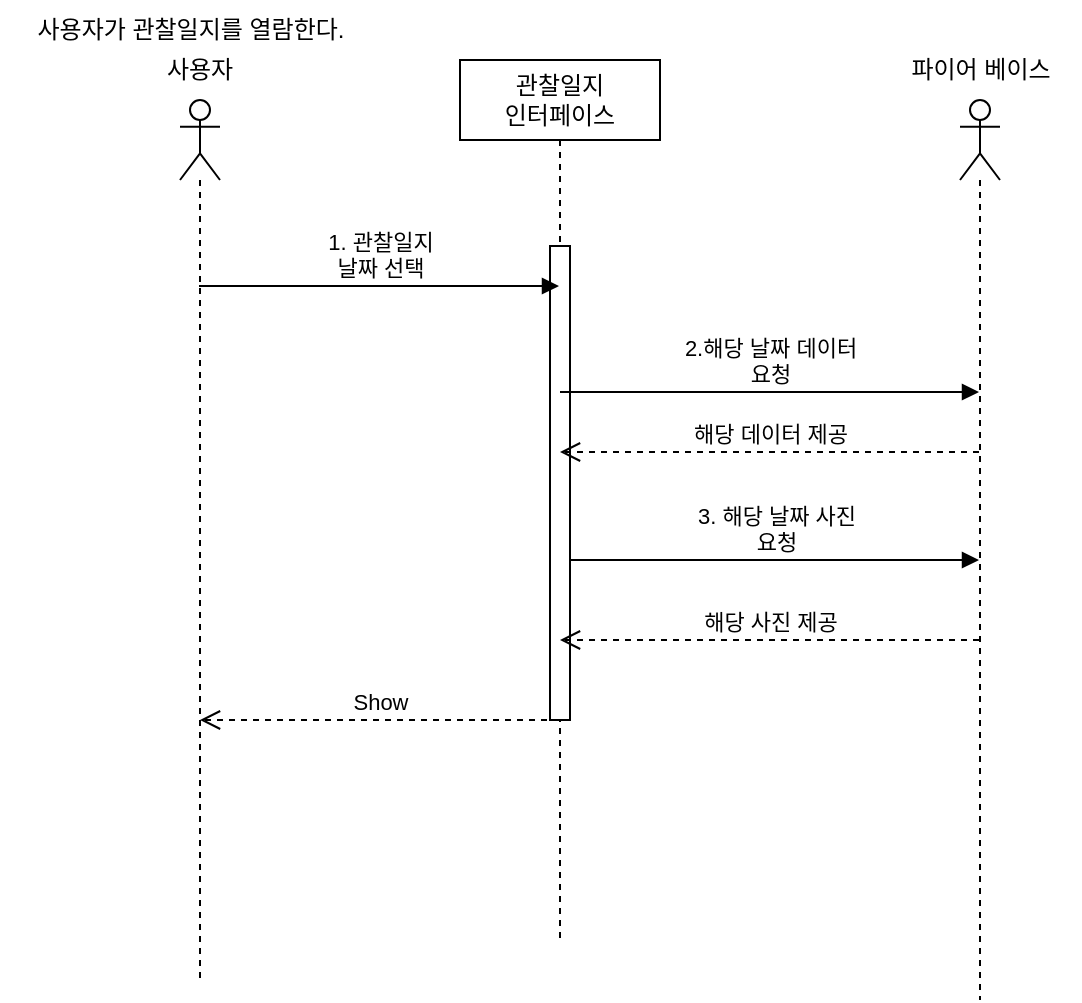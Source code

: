<mxfile version="20.5.3" type="github">
  <diagram id="ibOZRkEERhT8VrmGGIWO" name="페이지-1">
    <mxGraphModel dx="1038" dy="571" grid="1" gridSize="10" guides="1" tooltips="1" connect="1" arrows="1" fold="1" page="1" pageScale="1" pageWidth="827" pageHeight="1169" math="0" shadow="0">
      <root>
        <mxCell id="0" />
        <mxCell id="1" parent="0" />
        <mxCell id="LfJQejW4wEZQG6NsD9H3-4" value="관찰일지&lt;br&gt;인터페이스" style="shape=umlLifeline;perimeter=lifelinePerimeter;whiteSpace=wrap;html=1;container=1;collapsible=0;recursiveResize=0;outlineConnect=0;" parent="1" vertex="1">
          <mxGeometry x="230" y="30" width="100" height="440" as="geometry" />
        </mxCell>
        <mxCell id="peh3bpObvGaAzJVg23kE-16" value="" style="html=1;points=[];perimeter=orthogonalPerimeter;" parent="LfJQejW4wEZQG6NsD9H3-4" vertex="1">
          <mxGeometry x="45" y="93" width="10" height="237" as="geometry" />
        </mxCell>
        <mxCell id="LfJQejW4wEZQG6NsD9H3-5" value="1. 관찰일지&lt;br&gt;날짜 선택" style="html=1;verticalAlign=bottom;endArrow=block;rounded=0;" parent="1" target="LfJQejW4wEZQG6NsD9H3-4" edge="1">
          <mxGeometry width="80" relative="1" as="geometry">
            <mxPoint x="99.5" y="143" as="sourcePoint" />
            <mxPoint x="223.5" y="143" as="targetPoint" />
            <Array as="points" />
          </mxGeometry>
        </mxCell>
        <mxCell id="LfJQejW4wEZQG6NsD9H3-7" value="해당 데이터 제공" style="html=1;verticalAlign=bottom;endArrow=open;dashed=1;endSize=8;rounded=0;" parent="1" edge="1" target="LfJQejW4wEZQG6NsD9H3-4">
          <mxGeometry relative="1" as="geometry">
            <mxPoint x="489.5" y="226" as="sourcePoint" />
            <mxPoint x="230" y="226" as="targetPoint" />
            <Array as="points" />
          </mxGeometry>
        </mxCell>
        <mxCell id="LfJQejW4wEZQG6NsD9H3-6" value="2.해당 날짜 데이터&lt;br&gt;요청" style="html=1;verticalAlign=bottom;endArrow=block;rounded=0;" parent="1" edge="1" source="LfJQejW4wEZQG6NsD9H3-4">
          <mxGeometry width="80" relative="1" as="geometry">
            <mxPoint x="229" y="196" as="sourcePoint" />
            <mxPoint x="489.5" y="196" as="targetPoint" />
            <Array as="points" />
          </mxGeometry>
        </mxCell>
        <mxCell id="peh3bpObvGaAzJVg23kE-15" value="Show" style="html=1;verticalAlign=bottom;endArrow=open;dashed=1;endSize=8;rounded=0;" parent="1" edge="1" target="994aDq8Yq_QeE993UNUj-1" source="LfJQejW4wEZQG6NsD9H3-4">
          <mxGeometry relative="1" as="geometry">
            <mxPoint x="226" y="324" as="sourcePoint" />
            <mxPoint x="100" y="324" as="targetPoint" />
            <Array as="points">
              <mxPoint x="180" y="360" />
            </Array>
          </mxGeometry>
        </mxCell>
        <mxCell id="peh3bpObvGaAzJVg23kE-17" value="사용자가 관찰일지를 열람한다." style="text;html=1;align=center;verticalAlign=middle;resizable=0;points=[];autosize=1;strokeColor=none;fillColor=none;" parent="1" vertex="1">
          <mxGeometry width="190" height="30" as="geometry" />
        </mxCell>
        <mxCell id="d3AjCsMdX__2Pnssnm50-1" value="3. 해당 날짜 사진&lt;br&gt;요청" style="html=1;verticalAlign=bottom;endArrow=block;rounded=0;" parent="1" source="peh3bpObvGaAzJVg23kE-16" target="994aDq8Yq_QeE993UNUj-14" edge="1">
          <mxGeometry width="80" relative="1" as="geometry">
            <mxPoint x="223.5" y="263" as="sourcePoint" />
            <mxPoint x="739.5" y="263" as="targetPoint" />
            <Array as="points">
              <mxPoint x="390" y="280" />
            </Array>
          </mxGeometry>
        </mxCell>
        <mxCell id="d3AjCsMdX__2Pnssnm50-7" value="해당 사진 제공" style="html=1;verticalAlign=bottom;endArrow=open;dashed=1;endSize=8;rounded=0;" parent="1" source="994aDq8Yq_QeE993UNUj-14" target="LfJQejW4wEZQG6NsD9H3-4" edge="1">
          <mxGeometry relative="1" as="geometry">
            <mxPoint x="739.5" y="303" as="sourcePoint" />
            <mxPoint x="223.5" y="303" as="targetPoint" />
            <Array as="points">
              <mxPoint x="400" y="320" />
            </Array>
          </mxGeometry>
        </mxCell>
        <mxCell id="994aDq8Yq_QeE993UNUj-1" value="" style="shape=umlLifeline;participant=umlActor;perimeter=lifelinePerimeter;whiteSpace=wrap;html=1;container=1;collapsible=0;recursiveResize=0;verticalAlign=top;spacingTop=36;outlineConnect=0;" vertex="1" parent="1">
          <mxGeometry x="90" y="50" width="20" height="440" as="geometry" />
        </mxCell>
        <mxCell id="994aDq8Yq_QeE993UNUj-10" value="사용자" style="text;html=1;strokeColor=none;fillColor=none;align=center;verticalAlign=middle;whiteSpace=wrap;rounded=0;" vertex="1" parent="1">
          <mxGeometry x="70" y="20" width="60" height="30" as="geometry" />
        </mxCell>
        <mxCell id="994aDq8Yq_QeE993UNUj-14" value="" style="shape=umlLifeline;participant=umlActor;perimeter=lifelinePerimeter;whiteSpace=wrap;html=1;container=1;collapsible=0;recursiveResize=0;verticalAlign=top;spacingTop=36;outlineConnect=0;" vertex="1" parent="1">
          <mxGeometry x="480" y="50" width="20" height="450" as="geometry" />
        </mxCell>
        <mxCell id="994aDq8Yq_QeE993UNUj-15" value="파이어 베이스" style="text;html=1;align=center;verticalAlign=middle;resizable=0;points=[];autosize=1;strokeColor=none;fillColor=none;" vertex="1" parent="1">
          <mxGeometry x="440" y="20" width="100" height="30" as="geometry" />
        </mxCell>
      </root>
    </mxGraphModel>
  </diagram>
</mxfile>
